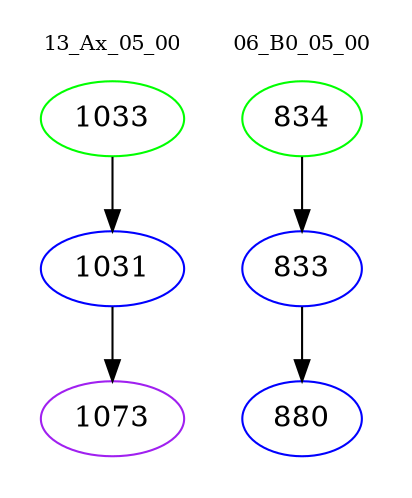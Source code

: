 digraph{
subgraph cluster_0 {
color = white
label = "13_Ax_05_00";
fontsize=10;
T0_1033 [label="1033", color="green"]
T0_1033 -> T0_1031 [color="black"]
T0_1031 [label="1031", color="blue"]
T0_1031 -> T0_1073 [color="black"]
T0_1073 [label="1073", color="purple"]
}
subgraph cluster_1 {
color = white
label = "06_B0_05_00";
fontsize=10;
T1_834 [label="834", color="green"]
T1_834 -> T1_833 [color="black"]
T1_833 [label="833", color="blue"]
T1_833 -> T1_880 [color="black"]
T1_880 [label="880", color="blue"]
}
}
